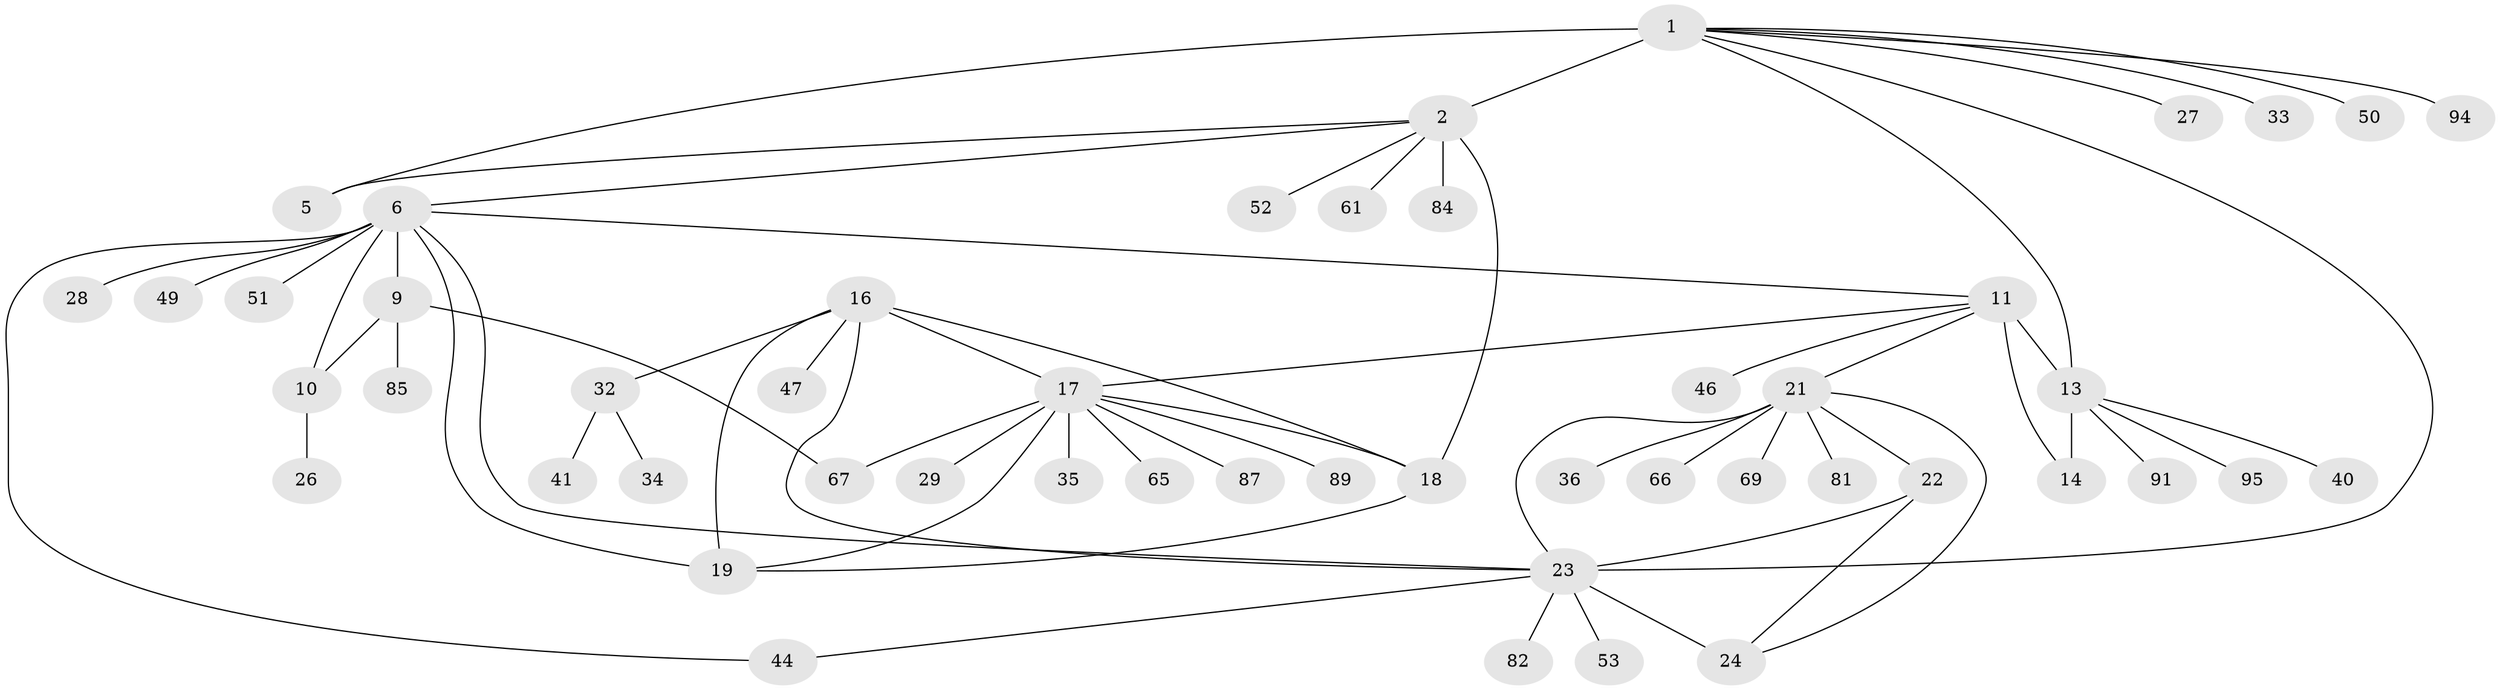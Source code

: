 // original degree distribution, {6: 0.03, 9: 0.04, 10: 0.03, 5: 0.05, 7: 0.02, 8: 0.03, 4: 0.04, 13: 0.01, 1: 0.56, 2: 0.15, 3: 0.04}
// Generated by graph-tools (version 1.1) at 2025/16/03/09/25 04:16:10]
// undirected, 50 vertices, 66 edges
graph export_dot {
graph [start="1"]
  node [color=gray90,style=filled];
  1 [super="+3"];
  2;
  5 [super="+77"];
  6 [super="+8+57+7"];
  9;
  10;
  11 [super="+12"];
  13 [super="+15"];
  14;
  16 [super="+37+74+93+72+20"];
  17 [super="+31+45"];
  18;
  19;
  21;
  22;
  23 [super="+55+25"];
  24;
  26;
  27;
  28;
  29 [super="+59"];
  32;
  33 [super="+73"];
  34;
  35 [super="+38"];
  36 [super="+97+48"];
  40;
  41;
  44;
  46 [super="+63"];
  47 [super="+90"];
  49;
  50;
  51 [super="+70+71"];
  52;
  53;
  61 [super="+68"];
  65;
  66;
  67 [super="+83"];
  69;
  81;
  82;
  84;
  85 [super="+98"];
  87 [super="+88"];
  89;
  91;
  94;
  95;
  1 -- 2 [weight=3];
  1 -- 5 [weight=3];
  1 -- 33;
  1 -- 94;
  1 -- 50;
  1 -- 23;
  1 -- 27;
  1 -- 13;
  2 -- 5;
  2 -- 18;
  2 -- 52;
  2 -- 61;
  2 -- 84;
  2 -- 6;
  6 -- 9 [weight=3];
  6 -- 10 [weight=3];
  6 -- 19;
  6 -- 28;
  6 -- 44;
  6 -- 51;
  6 -- 23;
  6 -- 49;
  6 -- 11;
  9 -- 10;
  9 -- 67;
  9 -- 85;
  10 -- 26;
  11 -- 13 [weight=4];
  11 -- 14 [weight=2];
  11 -- 17;
  11 -- 21;
  11 -- 46;
  13 -- 14 [weight=2];
  13 -- 40;
  13 -- 91;
  13 -- 95;
  16 -- 17 [weight=2];
  16 -- 18 [weight=2];
  16 -- 19 [weight=2];
  16 -- 32;
  16 -- 47;
  16 -- 23;
  17 -- 18;
  17 -- 19;
  17 -- 29;
  17 -- 35;
  17 -- 65;
  17 -- 87;
  17 -- 89;
  17 -- 67;
  18 -- 19;
  21 -- 22;
  21 -- 23 [weight=2];
  21 -- 24;
  21 -- 36;
  21 -- 66;
  21 -- 69;
  21 -- 81;
  22 -- 23 [weight=2];
  22 -- 24;
  23 -- 24 [weight=2];
  23 -- 44;
  23 -- 53;
  23 -- 82;
  32 -- 34;
  32 -- 41;
}
